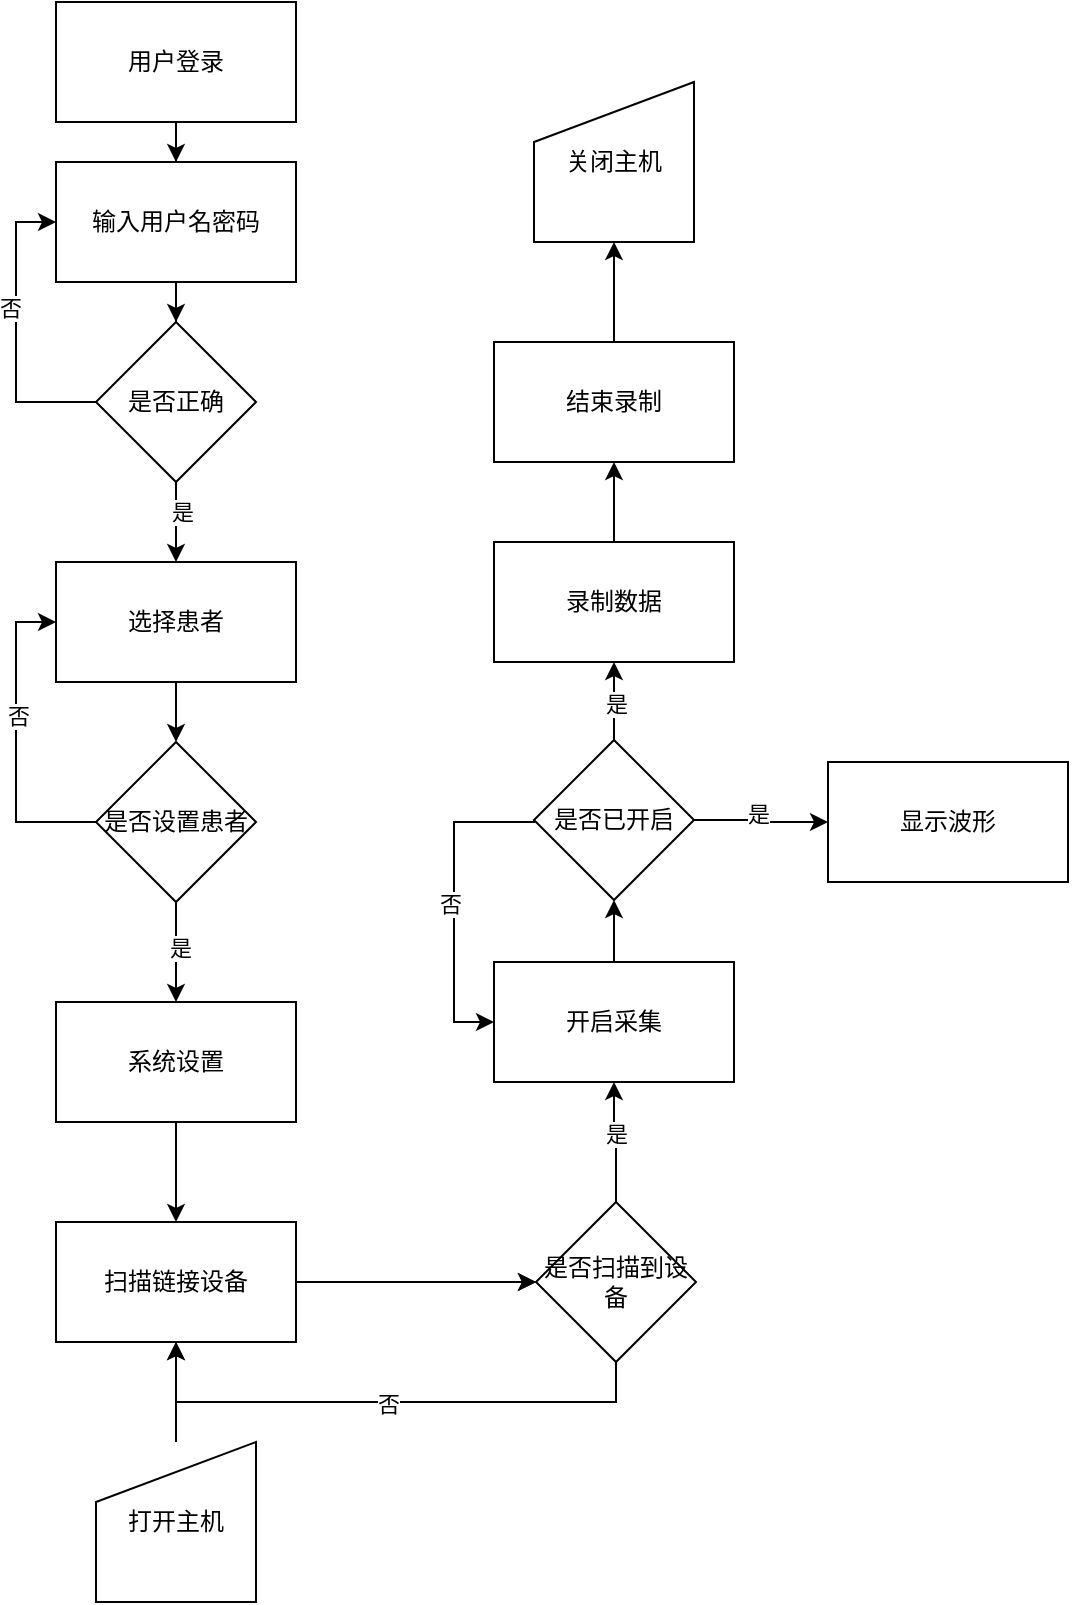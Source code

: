 <mxfile version="21.6.6" type="github">
  <diagram name="第 1 页" id="iORk3adaYX793kqB8X3C">
    <mxGraphModel dx="2074" dy="1078" grid="1" gridSize="10" guides="1" tooltips="1" connect="1" arrows="1" fold="1" page="1" pageScale="1" pageWidth="827" pageHeight="1169" math="0" shadow="0">
      <root>
        <mxCell id="0" />
        <mxCell id="1" parent="0" />
        <mxCell id="LAqt5Ok2UcgyeuhzSy3b-3" value="" style="edgeStyle=orthogonalEdgeStyle;rounded=0;orthogonalLoop=1;jettySize=auto;html=1;" edge="1" parent="1" source="LAqt5Ok2UcgyeuhzSy3b-1" target="LAqt5Ok2UcgyeuhzSy3b-2">
          <mxGeometry relative="1" as="geometry" />
        </mxCell>
        <mxCell id="LAqt5Ok2UcgyeuhzSy3b-1" value="用户登录" style="rounded=0;whiteSpace=wrap;html=1;" vertex="1" parent="1">
          <mxGeometry x="103" y="60" width="120" height="60" as="geometry" />
        </mxCell>
        <mxCell id="LAqt5Ok2UcgyeuhzSy3b-5" value="" style="edgeStyle=orthogonalEdgeStyle;rounded=0;orthogonalLoop=1;jettySize=auto;html=1;" edge="1" parent="1" source="LAqt5Ok2UcgyeuhzSy3b-2" target="LAqt5Ok2UcgyeuhzSy3b-4">
          <mxGeometry relative="1" as="geometry" />
        </mxCell>
        <mxCell id="LAqt5Ok2UcgyeuhzSy3b-2" value="输入用户名密码" style="whiteSpace=wrap;html=1;rounded=0;" vertex="1" parent="1">
          <mxGeometry x="103" y="140" width="120" height="60" as="geometry" />
        </mxCell>
        <mxCell id="LAqt5Ok2UcgyeuhzSy3b-7" style="edgeStyle=orthogonalEdgeStyle;rounded=0;orthogonalLoop=1;jettySize=auto;html=1;exitX=0;exitY=0.5;exitDx=0;exitDy=0;entryX=0;entryY=0.5;entryDx=0;entryDy=0;" edge="1" parent="1" source="LAqt5Ok2UcgyeuhzSy3b-4" target="LAqt5Ok2UcgyeuhzSy3b-2">
          <mxGeometry relative="1" as="geometry" />
        </mxCell>
        <mxCell id="LAqt5Ok2UcgyeuhzSy3b-8" value="否" style="edgeLabel;html=1;align=center;verticalAlign=middle;resizable=0;points=[];" vertex="1" connectable="0" parent="LAqt5Ok2UcgyeuhzSy3b-7">
          <mxGeometry x="0.16" y="3" relative="1" as="geometry">
            <mxPoint as="offset" />
          </mxGeometry>
        </mxCell>
        <mxCell id="LAqt5Ok2UcgyeuhzSy3b-11" value="" style="edgeStyle=orthogonalEdgeStyle;rounded=0;orthogonalLoop=1;jettySize=auto;html=1;" edge="1" parent="1" source="LAqt5Ok2UcgyeuhzSy3b-4" target="LAqt5Ok2UcgyeuhzSy3b-10">
          <mxGeometry relative="1" as="geometry" />
        </mxCell>
        <mxCell id="LAqt5Ok2UcgyeuhzSy3b-12" value="是" style="edgeLabel;html=1;align=center;verticalAlign=middle;resizable=0;points=[];" vertex="1" connectable="0" parent="LAqt5Ok2UcgyeuhzSy3b-11">
          <mxGeometry x="-0.267" y="3" relative="1" as="geometry">
            <mxPoint as="offset" />
          </mxGeometry>
        </mxCell>
        <mxCell id="LAqt5Ok2UcgyeuhzSy3b-4" value="是否正确" style="rhombus;whiteSpace=wrap;html=1;rounded=0;" vertex="1" parent="1">
          <mxGeometry x="123" y="220" width="80" height="80" as="geometry" />
        </mxCell>
        <mxCell id="LAqt5Ok2UcgyeuhzSy3b-14" value="" style="edgeStyle=orthogonalEdgeStyle;rounded=0;orthogonalLoop=1;jettySize=auto;html=1;" edge="1" parent="1" source="LAqt5Ok2UcgyeuhzSy3b-10" target="LAqt5Ok2UcgyeuhzSy3b-13">
          <mxGeometry relative="1" as="geometry" />
        </mxCell>
        <mxCell id="LAqt5Ok2UcgyeuhzSy3b-10" value="选择患者" style="whiteSpace=wrap;html=1;rounded=0;" vertex="1" parent="1">
          <mxGeometry x="103" y="340" width="120" height="60" as="geometry" />
        </mxCell>
        <mxCell id="LAqt5Ok2UcgyeuhzSy3b-22" style="edgeStyle=orthogonalEdgeStyle;rounded=0;orthogonalLoop=1;jettySize=auto;html=1;entryX=0;entryY=0.5;entryDx=0;entryDy=0;exitX=0;exitY=0.5;exitDx=0;exitDy=0;" edge="1" parent="1" source="LAqt5Ok2UcgyeuhzSy3b-13" target="LAqt5Ok2UcgyeuhzSy3b-10">
          <mxGeometry relative="1" as="geometry" />
        </mxCell>
        <mxCell id="LAqt5Ok2UcgyeuhzSy3b-23" value="否" style="edgeLabel;html=1;align=center;verticalAlign=middle;resizable=0;points=[];" vertex="1" connectable="0" parent="LAqt5Ok2UcgyeuhzSy3b-22">
          <mxGeometry x="0.163" y="-1" relative="1" as="geometry">
            <mxPoint as="offset" />
          </mxGeometry>
        </mxCell>
        <mxCell id="LAqt5Ok2UcgyeuhzSy3b-25" value="" style="edgeStyle=orthogonalEdgeStyle;rounded=0;orthogonalLoop=1;jettySize=auto;html=1;" edge="1" parent="1" source="LAqt5Ok2UcgyeuhzSy3b-13" target="LAqt5Ok2UcgyeuhzSy3b-24">
          <mxGeometry relative="1" as="geometry" />
        </mxCell>
        <mxCell id="LAqt5Ok2UcgyeuhzSy3b-26" value="是" style="edgeLabel;html=1;align=center;verticalAlign=middle;resizable=0;points=[];" vertex="1" connectable="0" parent="LAqt5Ok2UcgyeuhzSy3b-25">
          <mxGeometry x="-0.089" y="2" relative="1" as="geometry">
            <mxPoint as="offset" />
          </mxGeometry>
        </mxCell>
        <mxCell id="LAqt5Ok2UcgyeuhzSy3b-13" value="是否设置患者" style="rhombus;whiteSpace=wrap;html=1;rounded=0;" vertex="1" parent="1">
          <mxGeometry x="123" y="430" width="80" height="80" as="geometry" />
        </mxCell>
        <mxCell id="LAqt5Ok2UcgyeuhzSy3b-29" value="" style="edgeStyle=orthogonalEdgeStyle;rounded=0;orthogonalLoop=1;jettySize=auto;html=1;" edge="1" parent="1" source="LAqt5Ok2UcgyeuhzSy3b-24" target="LAqt5Ok2UcgyeuhzSy3b-28">
          <mxGeometry relative="1" as="geometry" />
        </mxCell>
        <mxCell id="LAqt5Ok2UcgyeuhzSy3b-24" value="系统设置" style="whiteSpace=wrap;html=1;rounded=0;" vertex="1" parent="1">
          <mxGeometry x="103" y="560" width="120" height="60" as="geometry" />
        </mxCell>
        <mxCell id="LAqt5Ok2UcgyeuhzSy3b-40" style="edgeStyle=orthogonalEdgeStyle;rounded=0;orthogonalLoop=1;jettySize=auto;html=1;entryX=0.5;entryY=1;entryDx=0;entryDy=0;" edge="1" parent="1" source="LAqt5Ok2UcgyeuhzSy3b-27" target="LAqt5Ok2UcgyeuhzSy3b-28">
          <mxGeometry relative="1" as="geometry" />
        </mxCell>
        <mxCell id="LAqt5Ok2UcgyeuhzSy3b-27" value="打开主机" style="shape=manualInput;whiteSpace=wrap;html=1;" vertex="1" parent="1">
          <mxGeometry x="123" y="780" width="80" height="80" as="geometry" />
        </mxCell>
        <mxCell id="LAqt5Ok2UcgyeuhzSy3b-42" value="" style="edgeStyle=orthogonalEdgeStyle;rounded=0;orthogonalLoop=1;jettySize=auto;html=1;" edge="1" parent="1" source="LAqt5Ok2UcgyeuhzSy3b-28" target="LAqt5Ok2UcgyeuhzSy3b-41">
          <mxGeometry relative="1" as="geometry" />
        </mxCell>
        <mxCell id="LAqt5Ok2UcgyeuhzSy3b-46" value="" style="edgeStyle=orthogonalEdgeStyle;rounded=0;orthogonalLoop=1;jettySize=auto;html=1;" edge="1" parent="1" source="LAqt5Ok2UcgyeuhzSy3b-28" target="LAqt5Ok2UcgyeuhzSy3b-41">
          <mxGeometry relative="1" as="geometry" />
        </mxCell>
        <mxCell id="LAqt5Ok2UcgyeuhzSy3b-28" value="扫描链接设备" style="whiteSpace=wrap;html=1;rounded=0;" vertex="1" parent="1">
          <mxGeometry x="103" y="670" width="120" height="60" as="geometry" />
        </mxCell>
        <mxCell id="LAqt5Ok2UcgyeuhzSy3b-50" value="" style="edgeStyle=orthogonalEdgeStyle;rounded=0;orthogonalLoop=1;jettySize=auto;html=1;" edge="1" parent="1" source="LAqt5Ok2UcgyeuhzSy3b-30" target="LAqt5Ok2UcgyeuhzSy3b-49">
          <mxGeometry relative="1" as="geometry" />
        </mxCell>
        <mxCell id="LAqt5Ok2UcgyeuhzSy3b-30" value="开启采集" style="whiteSpace=wrap;html=1;rounded=0;" vertex="1" parent="1">
          <mxGeometry x="322" y="540" width="120" height="60" as="geometry" />
        </mxCell>
        <mxCell id="LAqt5Ok2UcgyeuhzSy3b-32" value="显示波形" style="whiteSpace=wrap;html=1;rounded=0;" vertex="1" parent="1">
          <mxGeometry x="489" y="440" width="120" height="60" as="geometry" />
        </mxCell>
        <mxCell id="LAqt5Ok2UcgyeuhzSy3b-37" value="" style="edgeStyle=orthogonalEdgeStyle;rounded=0;orthogonalLoop=1;jettySize=auto;html=1;" edge="1" parent="1" source="LAqt5Ok2UcgyeuhzSy3b-34" target="LAqt5Ok2UcgyeuhzSy3b-36">
          <mxGeometry relative="1" as="geometry" />
        </mxCell>
        <mxCell id="LAqt5Ok2UcgyeuhzSy3b-34" value="录制数据" style="whiteSpace=wrap;html=1;rounded=0;" vertex="1" parent="1">
          <mxGeometry x="322" y="330" width="120" height="60" as="geometry" />
        </mxCell>
        <mxCell id="LAqt5Ok2UcgyeuhzSy3b-39" style="edgeStyle=orthogonalEdgeStyle;rounded=0;orthogonalLoop=1;jettySize=auto;html=1;entryX=0.5;entryY=1;entryDx=0;entryDy=0;" edge="1" parent="1" source="LAqt5Ok2UcgyeuhzSy3b-36" target="LAqt5Ok2UcgyeuhzSy3b-38">
          <mxGeometry relative="1" as="geometry" />
        </mxCell>
        <mxCell id="LAqt5Ok2UcgyeuhzSy3b-36" value="结束录制" style="whiteSpace=wrap;html=1;rounded=0;" vertex="1" parent="1">
          <mxGeometry x="322" y="230" width="120" height="60" as="geometry" />
        </mxCell>
        <mxCell id="LAqt5Ok2UcgyeuhzSy3b-38" value="关闭主机" style="shape=manualInput;whiteSpace=wrap;html=1;" vertex="1" parent="1">
          <mxGeometry x="342" y="100" width="80" height="80" as="geometry" />
        </mxCell>
        <mxCell id="LAqt5Ok2UcgyeuhzSy3b-47" style="edgeStyle=orthogonalEdgeStyle;rounded=0;orthogonalLoop=1;jettySize=auto;html=1;entryX=0.5;entryY=1;entryDx=0;entryDy=0;" edge="1" parent="1" source="LAqt5Ok2UcgyeuhzSy3b-41" target="LAqt5Ok2UcgyeuhzSy3b-30">
          <mxGeometry relative="1" as="geometry" />
        </mxCell>
        <mxCell id="LAqt5Ok2UcgyeuhzSy3b-48" value="是" style="edgeLabel;html=1;align=center;verticalAlign=middle;resizable=0;points=[];" vertex="1" connectable="0" parent="LAqt5Ok2UcgyeuhzSy3b-47">
          <mxGeometry y="-4" relative="1" as="geometry">
            <mxPoint as="offset" />
          </mxGeometry>
        </mxCell>
        <mxCell id="LAqt5Ok2UcgyeuhzSy3b-57" style="edgeStyle=orthogonalEdgeStyle;rounded=0;orthogonalLoop=1;jettySize=auto;html=1;entryX=0.5;entryY=1;entryDx=0;entryDy=0;" edge="1" parent="1" source="LAqt5Ok2UcgyeuhzSy3b-41" target="LAqt5Ok2UcgyeuhzSy3b-28">
          <mxGeometry relative="1" as="geometry">
            <Array as="points">
              <mxPoint x="383" y="760" />
              <mxPoint x="163" y="760" />
            </Array>
          </mxGeometry>
        </mxCell>
        <mxCell id="LAqt5Ok2UcgyeuhzSy3b-58" value="否" style="edgeLabel;html=1;align=center;verticalAlign=middle;resizable=0;points=[];" vertex="1" connectable="0" parent="LAqt5Ok2UcgyeuhzSy3b-57">
          <mxGeometry x="-0.007" y="1" relative="1" as="geometry">
            <mxPoint as="offset" />
          </mxGeometry>
        </mxCell>
        <mxCell id="LAqt5Ok2UcgyeuhzSy3b-41" value="是否扫描到设备" style="rhombus;whiteSpace=wrap;html=1;rounded=0;" vertex="1" parent="1">
          <mxGeometry x="343" y="660" width="80" height="80" as="geometry" />
        </mxCell>
        <mxCell id="LAqt5Ok2UcgyeuhzSy3b-51" style="edgeStyle=orthogonalEdgeStyle;rounded=0;orthogonalLoop=1;jettySize=auto;html=1;entryX=0;entryY=0.5;entryDx=0;entryDy=0;exitX=0;exitY=0.5;exitDx=0;exitDy=0;" edge="1" parent="1" source="LAqt5Ok2UcgyeuhzSy3b-49" target="LAqt5Ok2UcgyeuhzSy3b-30">
          <mxGeometry relative="1" as="geometry">
            <Array as="points">
              <mxPoint x="342" y="470" />
              <mxPoint x="302" y="470" />
              <mxPoint x="302" y="570" />
            </Array>
          </mxGeometry>
        </mxCell>
        <mxCell id="LAqt5Ok2UcgyeuhzSy3b-52" value="否" style="edgeLabel;html=1;align=center;verticalAlign=middle;resizable=0;points=[];" vertex="1" connectable="0" parent="LAqt5Ok2UcgyeuhzSy3b-51">
          <mxGeometry x="0.02" y="-2" relative="1" as="geometry">
            <mxPoint as="offset" />
          </mxGeometry>
        </mxCell>
        <mxCell id="LAqt5Ok2UcgyeuhzSy3b-53" style="edgeStyle=orthogonalEdgeStyle;rounded=0;orthogonalLoop=1;jettySize=auto;html=1;exitX=0.5;exitY=0;exitDx=0;exitDy=0;entryX=0.5;entryY=1;entryDx=0;entryDy=0;" edge="1" parent="1" source="LAqt5Ok2UcgyeuhzSy3b-49" target="LAqt5Ok2UcgyeuhzSy3b-34">
          <mxGeometry relative="1" as="geometry" />
        </mxCell>
        <mxCell id="LAqt5Ok2UcgyeuhzSy3b-56" value="是" style="edgeLabel;html=1;align=center;verticalAlign=middle;resizable=0;points=[];" vertex="1" connectable="0" parent="LAqt5Ok2UcgyeuhzSy3b-53">
          <mxGeometry x="-0.077" y="-1" relative="1" as="geometry">
            <mxPoint as="offset" />
          </mxGeometry>
        </mxCell>
        <mxCell id="LAqt5Ok2UcgyeuhzSy3b-54" style="edgeStyle=orthogonalEdgeStyle;rounded=0;orthogonalLoop=1;jettySize=auto;html=1;exitX=1;exitY=0.5;exitDx=0;exitDy=0;entryX=0;entryY=0.5;entryDx=0;entryDy=0;" edge="1" parent="1" source="LAqt5Ok2UcgyeuhzSy3b-49" target="LAqt5Ok2UcgyeuhzSy3b-32">
          <mxGeometry relative="1" as="geometry" />
        </mxCell>
        <mxCell id="LAqt5Ok2UcgyeuhzSy3b-55" value="是" style="edgeLabel;html=1;align=center;verticalAlign=middle;resizable=0;points=[];" vertex="1" connectable="0" parent="LAqt5Ok2UcgyeuhzSy3b-54">
          <mxGeometry x="-0.074" y="3" relative="1" as="geometry">
            <mxPoint as="offset" />
          </mxGeometry>
        </mxCell>
        <mxCell id="LAqt5Ok2UcgyeuhzSy3b-49" value="是否已开启" style="rhombus;whiteSpace=wrap;html=1;rounded=0;" vertex="1" parent="1">
          <mxGeometry x="342" y="429" width="80" height="80" as="geometry" />
        </mxCell>
      </root>
    </mxGraphModel>
  </diagram>
</mxfile>
